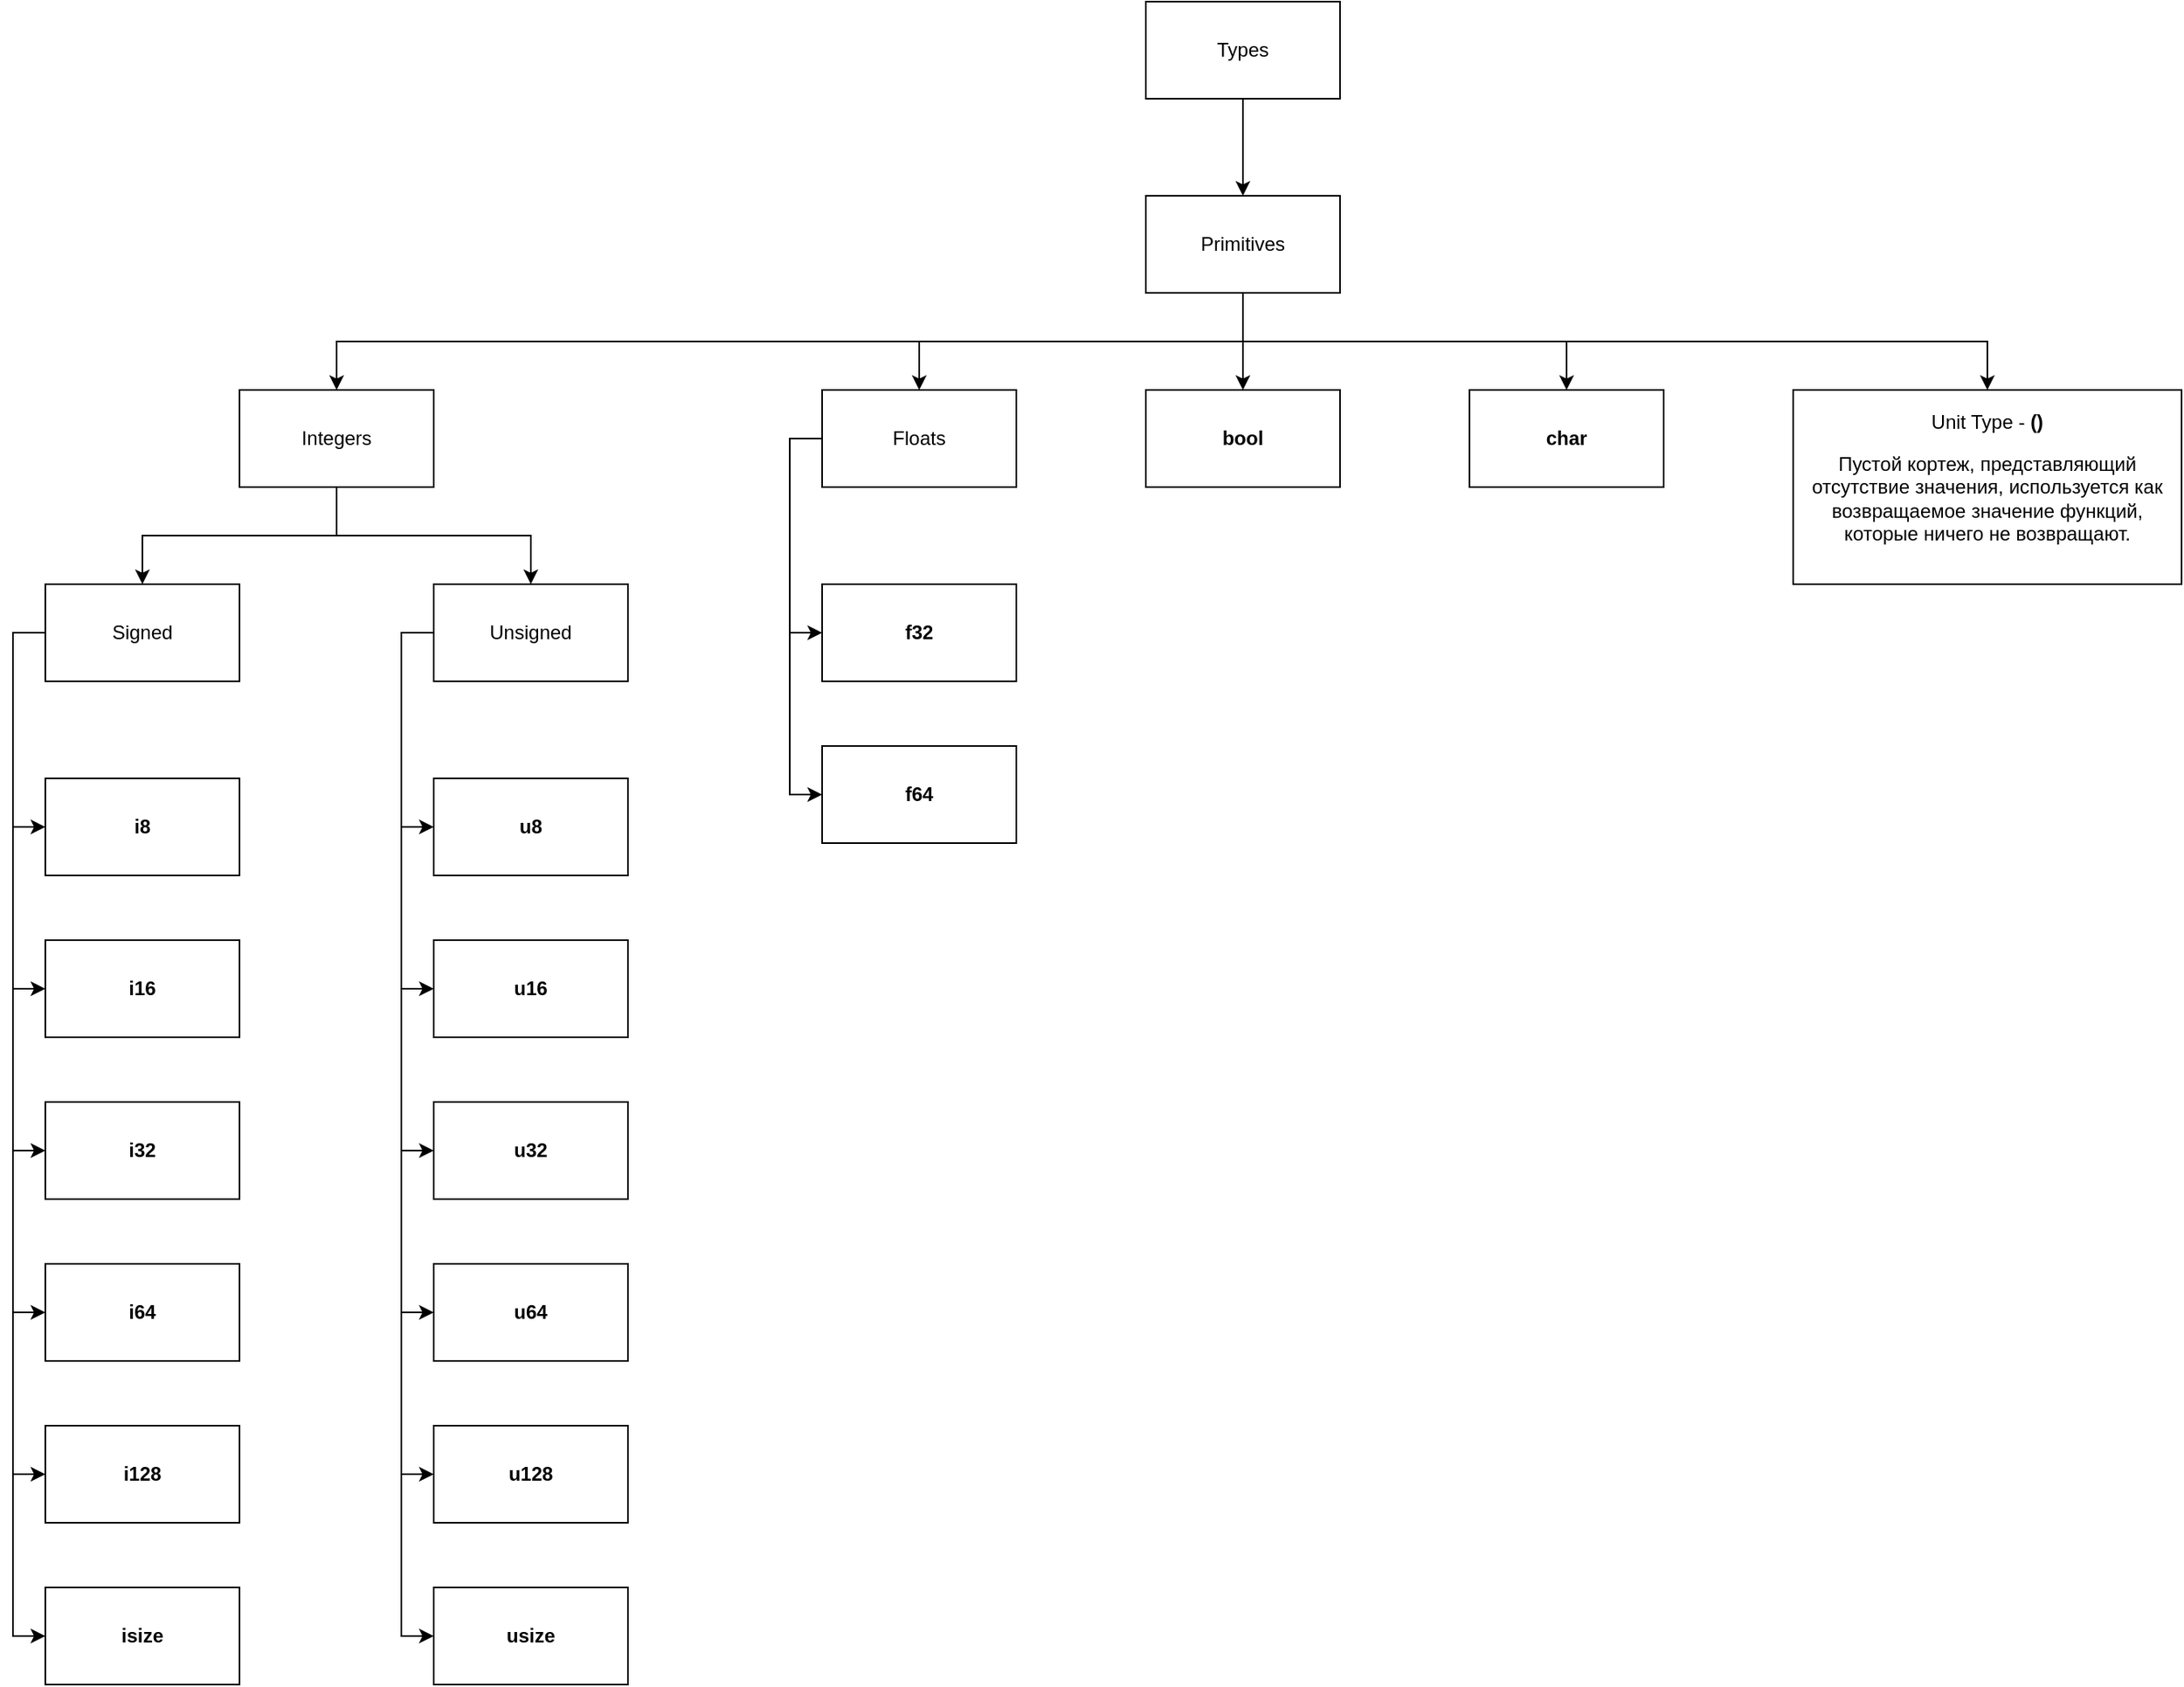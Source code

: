 <mxfile version="27.0.9">
  <diagram name="Page-1" id="rLixtd6SwleiQCAnkf6Y">
    <mxGraphModel dx="2460" dy="1184" grid="1" gridSize="10" guides="1" tooltips="1" connect="1" arrows="1" fold="1" page="0" pageScale="1" pageWidth="827" pageHeight="1169" math="0" shadow="0">
      <root>
        <mxCell id="0" />
        <mxCell id="1" parent="0" />
        <mxCell id="uxIInI1BP3H_R5pay8OA-39" style="edgeStyle=orthogonalEdgeStyle;rounded=0;orthogonalLoop=1;jettySize=auto;html=1;exitX=0.5;exitY=1;exitDx=0;exitDy=0;" edge="1" parent="1" source="uxIInI1BP3H_R5pay8OA-1" target="uxIInI1BP3H_R5pay8OA-38">
          <mxGeometry relative="1" as="geometry" />
        </mxCell>
        <mxCell id="uxIInI1BP3H_R5pay8OA-1" value="Types" style="whiteSpace=wrap;html=1;" vertex="1" parent="1">
          <mxGeometry x="320" y="240" width="120" height="60" as="geometry" />
        </mxCell>
        <mxCell id="uxIInI1BP3H_R5pay8OA-10" style="edgeStyle=orthogonalEdgeStyle;rounded=0;orthogonalLoop=1;jettySize=auto;html=1;exitX=0.5;exitY=1;exitDx=0;exitDy=0;" edge="1" parent="1" source="uxIInI1BP3H_R5pay8OA-2" target="uxIInI1BP3H_R5pay8OA-8">
          <mxGeometry relative="1" as="geometry" />
        </mxCell>
        <mxCell id="uxIInI1BP3H_R5pay8OA-11" style="edgeStyle=orthogonalEdgeStyle;rounded=0;orthogonalLoop=1;jettySize=auto;html=1;exitX=0.5;exitY=1;exitDx=0;exitDy=0;" edge="1" parent="1" source="uxIInI1BP3H_R5pay8OA-2" target="uxIInI1BP3H_R5pay8OA-9">
          <mxGeometry relative="1" as="geometry" />
        </mxCell>
        <mxCell id="uxIInI1BP3H_R5pay8OA-2" value="Integers" style="whiteSpace=wrap;html=1;" vertex="1" parent="1">
          <mxGeometry x="-240" y="480" width="120" height="60" as="geometry" />
        </mxCell>
        <mxCell id="uxIInI1BP3H_R5pay8OA-49" style="edgeStyle=orthogonalEdgeStyle;rounded=0;orthogonalLoop=1;jettySize=auto;html=1;exitX=0;exitY=0.5;exitDx=0;exitDy=0;entryX=0;entryY=0.5;entryDx=0;entryDy=0;" edge="1" parent="1" source="uxIInI1BP3H_R5pay8OA-3" target="uxIInI1BP3H_R5pay8OA-47">
          <mxGeometry relative="1" as="geometry" />
        </mxCell>
        <mxCell id="uxIInI1BP3H_R5pay8OA-50" style="edgeStyle=orthogonalEdgeStyle;rounded=0;orthogonalLoop=1;jettySize=auto;html=1;exitX=0;exitY=0.5;exitDx=0;exitDy=0;entryX=0;entryY=0.5;entryDx=0;entryDy=0;" edge="1" parent="1" source="uxIInI1BP3H_R5pay8OA-3" target="uxIInI1BP3H_R5pay8OA-48">
          <mxGeometry relative="1" as="geometry" />
        </mxCell>
        <mxCell id="uxIInI1BP3H_R5pay8OA-3" value="Floats" style="whiteSpace=wrap;html=1;" vertex="1" parent="1">
          <mxGeometry x="120" y="480" width="120" height="60" as="geometry" />
        </mxCell>
        <mxCell id="uxIInI1BP3H_R5pay8OA-4" value="&lt;b&gt;bool&lt;/b&gt;" style="whiteSpace=wrap;html=1;" vertex="1" parent="1">
          <mxGeometry x="320" y="480" width="120" height="60" as="geometry" />
        </mxCell>
        <mxCell id="uxIInI1BP3H_R5pay8OA-23" style="edgeStyle=orthogonalEdgeStyle;rounded=0;orthogonalLoop=1;jettySize=auto;html=1;exitX=0;exitY=0.5;exitDx=0;exitDy=0;entryX=0;entryY=0.5;entryDx=0;entryDy=0;" edge="1" parent="1" source="uxIInI1BP3H_R5pay8OA-8" target="uxIInI1BP3H_R5pay8OA-12">
          <mxGeometry relative="1" as="geometry" />
        </mxCell>
        <mxCell id="uxIInI1BP3H_R5pay8OA-24" style="edgeStyle=orthogonalEdgeStyle;rounded=0;orthogonalLoop=1;jettySize=auto;html=1;exitX=0;exitY=0.5;exitDx=0;exitDy=0;entryX=0;entryY=0.5;entryDx=0;entryDy=0;" edge="1" parent="1" source="uxIInI1BP3H_R5pay8OA-8" target="uxIInI1BP3H_R5pay8OA-13">
          <mxGeometry relative="1" as="geometry" />
        </mxCell>
        <mxCell id="uxIInI1BP3H_R5pay8OA-25" style="edgeStyle=orthogonalEdgeStyle;rounded=0;orthogonalLoop=1;jettySize=auto;html=1;exitX=0;exitY=0.5;exitDx=0;exitDy=0;entryX=0;entryY=0.5;entryDx=0;entryDy=0;" edge="1" parent="1" source="uxIInI1BP3H_R5pay8OA-8" target="uxIInI1BP3H_R5pay8OA-14">
          <mxGeometry relative="1" as="geometry" />
        </mxCell>
        <mxCell id="uxIInI1BP3H_R5pay8OA-26" style="edgeStyle=orthogonalEdgeStyle;rounded=0;orthogonalLoop=1;jettySize=auto;html=1;exitX=0;exitY=0.5;exitDx=0;exitDy=0;entryX=0;entryY=0.5;entryDx=0;entryDy=0;" edge="1" parent="1" source="uxIInI1BP3H_R5pay8OA-8" target="uxIInI1BP3H_R5pay8OA-15">
          <mxGeometry relative="1" as="geometry" />
        </mxCell>
        <mxCell id="uxIInI1BP3H_R5pay8OA-27" style="edgeStyle=orthogonalEdgeStyle;rounded=0;orthogonalLoop=1;jettySize=auto;html=1;exitX=0;exitY=0.5;exitDx=0;exitDy=0;entryX=0;entryY=0.5;entryDx=0;entryDy=0;" edge="1" parent="1" source="uxIInI1BP3H_R5pay8OA-8" target="uxIInI1BP3H_R5pay8OA-16">
          <mxGeometry relative="1" as="geometry" />
        </mxCell>
        <mxCell id="uxIInI1BP3H_R5pay8OA-46" style="edgeStyle=orthogonalEdgeStyle;rounded=0;orthogonalLoop=1;jettySize=auto;html=1;exitX=0;exitY=0.5;exitDx=0;exitDy=0;entryX=0;entryY=0.5;entryDx=0;entryDy=0;" edge="1" parent="1" source="uxIInI1BP3H_R5pay8OA-8" target="uxIInI1BP3H_R5pay8OA-43">
          <mxGeometry relative="1" as="geometry" />
        </mxCell>
        <mxCell id="uxIInI1BP3H_R5pay8OA-8" value="Signed" style="whiteSpace=wrap;html=1;" vertex="1" parent="1">
          <mxGeometry x="-360" y="600" width="120" height="60" as="geometry" />
        </mxCell>
        <mxCell id="uxIInI1BP3H_R5pay8OA-33" style="edgeStyle=orthogonalEdgeStyle;rounded=0;orthogonalLoop=1;jettySize=auto;html=1;exitX=0;exitY=0.5;exitDx=0;exitDy=0;entryX=0;entryY=0.5;entryDx=0;entryDy=0;" edge="1" parent="1" source="uxIInI1BP3H_R5pay8OA-9" target="uxIInI1BP3H_R5pay8OA-28">
          <mxGeometry relative="1" as="geometry" />
        </mxCell>
        <mxCell id="uxIInI1BP3H_R5pay8OA-34" style="edgeStyle=orthogonalEdgeStyle;rounded=0;orthogonalLoop=1;jettySize=auto;html=1;exitX=0;exitY=0.5;exitDx=0;exitDy=0;entryX=0;entryY=0.5;entryDx=0;entryDy=0;" edge="1" parent="1" source="uxIInI1BP3H_R5pay8OA-9" target="uxIInI1BP3H_R5pay8OA-29">
          <mxGeometry relative="1" as="geometry" />
        </mxCell>
        <mxCell id="uxIInI1BP3H_R5pay8OA-35" style="edgeStyle=orthogonalEdgeStyle;rounded=0;orthogonalLoop=1;jettySize=auto;html=1;exitX=0;exitY=0.5;exitDx=0;exitDy=0;entryX=0;entryY=0.5;entryDx=0;entryDy=0;" edge="1" parent="1" source="uxIInI1BP3H_R5pay8OA-9" target="uxIInI1BP3H_R5pay8OA-30">
          <mxGeometry relative="1" as="geometry" />
        </mxCell>
        <mxCell id="uxIInI1BP3H_R5pay8OA-36" style="edgeStyle=orthogonalEdgeStyle;rounded=0;orthogonalLoop=1;jettySize=auto;html=1;exitX=0;exitY=0.5;exitDx=0;exitDy=0;entryX=0;entryY=0.5;entryDx=0;entryDy=0;" edge="1" parent="1" source="uxIInI1BP3H_R5pay8OA-9" target="uxIInI1BP3H_R5pay8OA-31">
          <mxGeometry relative="1" as="geometry" />
        </mxCell>
        <mxCell id="uxIInI1BP3H_R5pay8OA-37" style="edgeStyle=orthogonalEdgeStyle;rounded=0;orthogonalLoop=1;jettySize=auto;html=1;exitX=0;exitY=0.5;exitDx=0;exitDy=0;entryX=0;entryY=0.5;entryDx=0;entryDy=0;" edge="1" parent="1" source="uxIInI1BP3H_R5pay8OA-9" target="uxIInI1BP3H_R5pay8OA-32">
          <mxGeometry relative="1" as="geometry" />
        </mxCell>
        <mxCell id="uxIInI1BP3H_R5pay8OA-45" style="edgeStyle=orthogonalEdgeStyle;rounded=0;orthogonalLoop=1;jettySize=auto;html=1;exitX=0;exitY=0.5;exitDx=0;exitDy=0;entryX=0;entryY=0.5;entryDx=0;entryDy=0;" edge="1" parent="1" source="uxIInI1BP3H_R5pay8OA-9" target="uxIInI1BP3H_R5pay8OA-44">
          <mxGeometry relative="1" as="geometry" />
        </mxCell>
        <mxCell id="uxIInI1BP3H_R5pay8OA-9" value="Unsigned" style="whiteSpace=wrap;html=1;" vertex="1" parent="1">
          <mxGeometry x="-120" y="600" width="120" height="60" as="geometry" />
        </mxCell>
        <mxCell id="uxIInI1BP3H_R5pay8OA-12" value="&lt;b&gt;i8&lt;/b&gt;" style="whiteSpace=wrap;html=1;" vertex="1" parent="1">
          <mxGeometry x="-360" y="720" width="120" height="60" as="geometry" />
        </mxCell>
        <mxCell id="uxIInI1BP3H_R5pay8OA-13" value="&lt;b&gt;i16&lt;/b&gt;" style="whiteSpace=wrap;html=1;" vertex="1" parent="1">
          <mxGeometry x="-360" y="820" width="120" height="60" as="geometry" />
        </mxCell>
        <mxCell id="uxIInI1BP3H_R5pay8OA-14" value="&lt;b&gt;i32&lt;/b&gt;" style="whiteSpace=wrap;html=1;" vertex="1" parent="1">
          <mxGeometry x="-360" y="920" width="120" height="60" as="geometry" />
        </mxCell>
        <mxCell id="uxIInI1BP3H_R5pay8OA-15" value="&lt;b&gt;i64&lt;/b&gt;" style="whiteSpace=wrap;html=1;" vertex="1" parent="1">
          <mxGeometry x="-360" y="1020" width="120" height="60" as="geometry" />
        </mxCell>
        <mxCell id="uxIInI1BP3H_R5pay8OA-16" value="&lt;b&gt;i128&lt;/b&gt;" style="whiteSpace=wrap;html=1;" vertex="1" parent="1">
          <mxGeometry x="-360" y="1120" width="120" height="60" as="geometry" />
        </mxCell>
        <mxCell id="uxIInI1BP3H_R5pay8OA-28" value="&lt;b&gt;u8&lt;/b&gt;" style="whiteSpace=wrap;html=1;" vertex="1" parent="1">
          <mxGeometry x="-120" y="720" width="120" height="60" as="geometry" />
        </mxCell>
        <mxCell id="uxIInI1BP3H_R5pay8OA-29" value="&lt;b&gt;u16&lt;/b&gt;" style="whiteSpace=wrap;html=1;" vertex="1" parent="1">
          <mxGeometry x="-120" y="820" width="120" height="60" as="geometry" />
        </mxCell>
        <mxCell id="uxIInI1BP3H_R5pay8OA-30" value="&lt;b&gt;u32&lt;/b&gt;" style="whiteSpace=wrap;html=1;" vertex="1" parent="1">
          <mxGeometry x="-120" y="920" width="120" height="60" as="geometry" />
        </mxCell>
        <mxCell id="uxIInI1BP3H_R5pay8OA-31" value="&lt;b&gt;u64&lt;/b&gt;" style="whiteSpace=wrap;html=1;" vertex="1" parent="1">
          <mxGeometry x="-120" y="1020" width="120" height="60" as="geometry" />
        </mxCell>
        <mxCell id="uxIInI1BP3H_R5pay8OA-32" value="&lt;b&gt;u128&lt;/b&gt;" style="whiteSpace=wrap;html=1;" vertex="1" parent="1">
          <mxGeometry x="-120" y="1120" width="120" height="60" as="geometry" />
        </mxCell>
        <mxCell id="uxIInI1BP3H_R5pay8OA-40" style="edgeStyle=orthogonalEdgeStyle;rounded=0;orthogonalLoop=1;jettySize=auto;html=1;exitX=0.5;exitY=1;exitDx=0;exitDy=0;entryX=0.5;entryY=0;entryDx=0;entryDy=0;" edge="1" parent="1" source="uxIInI1BP3H_R5pay8OA-38" target="uxIInI1BP3H_R5pay8OA-4">
          <mxGeometry relative="1" as="geometry" />
        </mxCell>
        <mxCell id="uxIInI1BP3H_R5pay8OA-41" style="edgeStyle=orthogonalEdgeStyle;rounded=0;orthogonalLoop=1;jettySize=auto;html=1;exitX=0.5;exitY=1;exitDx=0;exitDy=0;" edge="1" parent="1" source="uxIInI1BP3H_R5pay8OA-38" target="uxIInI1BP3H_R5pay8OA-3">
          <mxGeometry relative="1" as="geometry" />
        </mxCell>
        <mxCell id="uxIInI1BP3H_R5pay8OA-42" style="edgeStyle=orthogonalEdgeStyle;rounded=0;orthogonalLoop=1;jettySize=auto;html=1;exitX=0.5;exitY=1;exitDx=0;exitDy=0;" edge="1" parent="1" source="uxIInI1BP3H_R5pay8OA-38" target="uxIInI1BP3H_R5pay8OA-2">
          <mxGeometry relative="1" as="geometry" />
        </mxCell>
        <mxCell id="uxIInI1BP3H_R5pay8OA-52" style="edgeStyle=orthogonalEdgeStyle;rounded=0;orthogonalLoop=1;jettySize=auto;html=1;exitX=0.5;exitY=1;exitDx=0;exitDy=0;" edge="1" parent="1" source="uxIInI1BP3H_R5pay8OA-38" target="uxIInI1BP3H_R5pay8OA-51">
          <mxGeometry relative="1" as="geometry" />
        </mxCell>
        <mxCell id="uxIInI1BP3H_R5pay8OA-54" style="edgeStyle=orthogonalEdgeStyle;rounded=0;orthogonalLoop=1;jettySize=auto;html=1;exitX=0.5;exitY=1;exitDx=0;exitDy=0;" edge="1" parent="1" source="uxIInI1BP3H_R5pay8OA-38" target="uxIInI1BP3H_R5pay8OA-53">
          <mxGeometry relative="1" as="geometry" />
        </mxCell>
        <mxCell id="uxIInI1BP3H_R5pay8OA-38" value="&lt;span style=&quot;white-space-collapse: preserve;&quot; data-src-align=&quot;0:9&quot; class=&quot;aNeGP0gI0B9AV8JaHPyH&quot;&gt;Primitives&lt;/span&gt;" style="whiteSpace=wrap;html=1;" vertex="1" parent="1">
          <mxGeometry x="320" y="360" width="120" height="60" as="geometry" />
        </mxCell>
        <mxCell id="uxIInI1BP3H_R5pay8OA-43" value="&lt;b&gt;isize&lt;/b&gt;" style="whiteSpace=wrap;html=1;" vertex="1" parent="1">
          <mxGeometry x="-360" y="1220" width="120" height="60" as="geometry" />
        </mxCell>
        <mxCell id="uxIInI1BP3H_R5pay8OA-44" value="&lt;b&gt;usize&lt;/b&gt;" style="whiteSpace=wrap;html=1;" vertex="1" parent="1">
          <mxGeometry x="-120" y="1220" width="120" height="60" as="geometry" />
        </mxCell>
        <mxCell id="uxIInI1BP3H_R5pay8OA-47" value="&lt;b&gt;f32&lt;/b&gt;" style="whiteSpace=wrap;html=1;" vertex="1" parent="1">
          <mxGeometry x="120" y="600" width="120" height="60" as="geometry" />
        </mxCell>
        <mxCell id="uxIInI1BP3H_R5pay8OA-48" value="&lt;b&gt;f64&lt;/b&gt;" style="whiteSpace=wrap;html=1;" vertex="1" parent="1">
          <mxGeometry x="120" y="700" width="120" height="60" as="geometry" />
        </mxCell>
        <mxCell id="uxIInI1BP3H_R5pay8OA-51" value="&lt;b&gt;char&lt;/b&gt;" style="whiteSpace=wrap;html=1;" vertex="1" parent="1">
          <mxGeometry x="520" y="480" width="120" height="60" as="geometry" />
        </mxCell>
        <mxCell id="uxIInI1BP3H_R5pay8OA-53" value="Unit Type - &lt;b&gt;()&lt;/b&gt;&lt;div&gt;&lt;p style=&quot;white-space-collapse: preserve;&quot; dir=&quot;auto&quot;&gt;Пустой кортеж, представляющий отсутствие значения, и&lt;span style=&quot;background-color: transparent; color: light-dark(rgb(0, 0, 0), rgb(255, 255, 255));&quot;&gt;спользуется как возвращаемое значение функций, которые ничего не возвращают.&lt;/span&gt;&lt;/p&gt;&lt;/div&gt;" style="whiteSpace=wrap;html=1;" vertex="1" parent="1">
          <mxGeometry x="720" y="480" width="240" height="120" as="geometry" />
        </mxCell>
      </root>
    </mxGraphModel>
  </diagram>
</mxfile>
